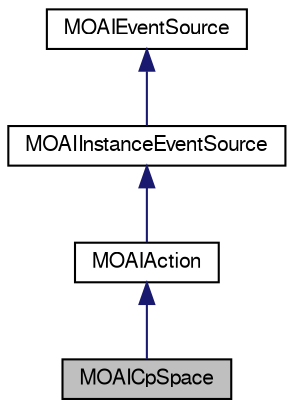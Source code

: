 digraph G
{
  edge [fontname="FreeSans",fontsize="10",labelfontname="FreeSans",labelfontsize="10"];
  node [fontname="FreeSans",fontsize="10",shape=record];
  Node1 [label="MOAICpSpace",height=0.2,width=0.4,color="black", fillcolor="grey75", style="filled" fontcolor="black"];
  Node2 -> Node1 [dir=back,color="midnightblue",fontsize="10",style="solid",fontname="FreeSans"];
  Node2 [label="MOAIAction",height=0.2,width=0.4,color="black", fillcolor="white", style="filled",URL="$class_m_o_a_i_action.html",tooltip="Base class for actions.   	&lt;table cellpadding=&quot;8&quot;&gt;&lt;tr&gt; &lt;td vertical-align=&q..."];
  Node3 -> Node2 [dir=back,color="midnightblue",fontsize="10",style="solid",fontname="FreeSans"];
  Node3 [label="MOAIInstanceEventSource",height=0.2,width=0.4,color="black", fillcolor="white", style="filled",URL="$class_m_o_a_i_instance_event_source.html",tooltip="Derivation of MOAIEventSource for non-global lua objects."];
  Node4 -> Node3 [dir=back,color="midnightblue",fontsize="10",style="solid",fontname="FreeSans"];
  Node4 [label="MOAIEventSource",height=0.2,width=0.4,color="black", fillcolor="white", style="filled",URL="$class_m_o_a_i_event_source.html",tooltip="Base class for all Lua-bound Moai objects that emit events and have an event table."];
}
